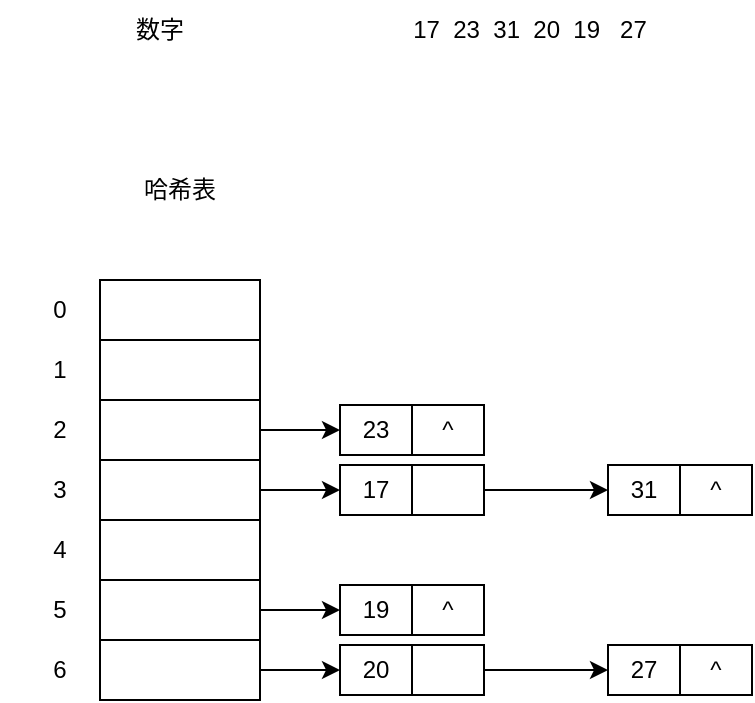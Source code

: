 <mxfile version="26.0.16">
  <diagram name="第 1 页" id="7dqLj7kYb6L5a32sJTY7">
    <mxGraphModel dx="1032" dy="769" grid="1" gridSize="10" guides="1" tooltips="1" connect="1" arrows="1" fold="1" page="1" pageScale="1" pageWidth="827" pageHeight="1169" math="0" shadow="0">
      <root>
        <mxCell id="0" />
        <mxCell id="1" parent="0" />
        <mxCell id="8Fs0rpjw77nQWcJVhjVn-1" value="" style="rounded=0;whiteSpace=wrap;html=1;" vertex="1" parent="1">
          <mxGeometry x="160" y="170" width="80" height="30" as="geometry" />
        </mxCell>
        <mxCell id="8Fs0rpjw77nQWcJVhjVn-2" value="哈希表" style="text;html=1;align=center;verticalAlign=middle;whiteSpace=wrap;rounded=0;" vertex="1" parent="1">
          <mxGeometry x="170" y="110" width="60" height="30" as="geometry" />
        </mxCell>
        <mxCell id="8Fs0rpjw77nQWcJVhjVn-3" value="" style="rounded=0;whiteSpace=wrap;html=1;" vertex="1" parent="1">
          <mxGeometry x="160" y="200" width="80" height="30" as="geometry" />
        </mxCell>
        <mxCell id="8Fs0rpjw77nQWcJVhjVn-4" value="0" style="text;html=1;align=center;verticalAlign=middle;whiteSpace=wrap;rounded=0;" vertex="1" parent="1">
          <mxGeometry x="110" y="170" width="60" height="30" as="geometry" />
        </mxCell>
        <mxCell id="8Fs0rpjw77nQWcJVhjVn-7" value="1" style="text;html=1;align=center;verticalAlign=middle;whiteSpace=wrap;rounded=0;" vertex="1" parent="1">
          <mxGeometry x="110" y="200" width="60" height="30" as="geometry" />
        </mxCell>
        <mxCell id="8Fs0rpjw77nQWcJVhjVn-35" style="edgeStyle=orthogonalEdgeStyle;rounded=0;orthogonalLoop=1;jettySize=auto;html=1;exitX=1;exitY=0.5;exitDx=0;exitDy=0;entryX=0;entryY=0.5;entryDx=0;entryDy=0;" edge="1" parent="1" source="8Fs0rpjw77nQWcJVhjVn-8" target="8Fs0rpjw77nQWcJVhjVn-23">
          <mxGeometry relative="1" as="geometry" />
        </mxCell>
        <mxCell id="8Fs0rpjw77nQWcJVhjVn-8" value="" style="rounded=0;whiteSpace=wrap;html=1;" vertex="1" parent="1">
          <mxGeometry x="160" y="230" width="80" height="30" as="geometry" />
        </mxCell>
        <mxCell id="8Fs0rpjw77nQWcJVhjVn-34" style="edgeStyle=orthogonalEdgeStyle;rounded=0;orthogonalLoop=1;jettySize=auto;html=1;exitX=1;exitY=0.5;exitDx=0;exitDy=0;entryX=0;entryY=0.5;entryDx=0;entryDy=0;" edge="1" parent="1" source="8Fs0rpjw77nQWcJVhjVn-9" target="8Fs0rpjw77nQWcJVhjVn-20">
          <mxGeometry relative="1" as="geometry" />
        </mxCell>
        <mxCell id="8Fs0rpjw77nQWcJVhjVn-9" value="" style="rounded=0;whiteSpace=wrap;html=1;" vertex="1" parent="1">
          <mxGeometry x="160" y="260" width="80" height="30" as="geometry" />
        </mxCell>
        <mxCell id="8Fs0rpjw77nQWcJVhjVn-10" value="2" style="text;html=1;align=center;verticalAlign=middle;whiteSpace=wrap;rounded=0;" vertex="1" parent="1">
          <mxGeometry x="110" y="230" width="60" height="30" as="geometry" />
        </mxCell>
        <mxCell id="8Fs0rpjw77nQWcJVhjVn-11" value="3" style="text;html=1;align=center;verticalAlign=middle;whiteSpace=wrap;rounded=0;" vertex="1" parent="1">
          <mxGeometry x="110" y="260" width="60" height="30" as="geometry" />
        </mxCell>
        <mxCell id="8Fs0rpjw77nQWcJVhjVn-12" value="" style="rounded=0;whiteSpace=wrap;html=1;" vertex="1" parent="1">
          <mxGeometry x="160" y="290" width="80" height="30" as="geometry" />
        </mxCell>
        <mxCell id="8Fs0rpjw77nQWcJVhjVn-32" style="edgeStyle=orthogonalEdgeStyle;rounded=0;orthogonalLoop=1;jettySize=auto;html=1;exitX=1;exitY=0.5;exitDx=0;exitDy=0;entryX=0;entryY=0.5;entryDx=0;entryDy=0;" edge="1" parent="1" source="8Fs0rpjw77nQWcJVhjVn-13" target="8Fs0rpjw77nQWcJVhjVn-30">
          <mxGeometry relative="1" as="geometry" />
        </mxCell>
        <mxCell id="8Fs0rpjw77nQWcJVhjVn-13" value="" style="rounded=0;whiteSpace=wrap;html=1;" vertex="1" parent="1">
          <mxGeometry x="160" y="320" width="80" height="30" as="geometry" />
        </mxCell>
        <mxCell id="8Fs0rpjw77nQWcJVhjVn-14" value="4" style="text;html=1;align=center;verticalAlign=middle;whiteSpace=wrap;rounded=0;" vertex="1" parent="1">
          <mxGeometry x="110" y="290" width="60" height="30" as="geometry" />
        </mxCell>
        <mxCell id="8Fs0rpjw77nQWcJVhjVn-15" value="5" style="text;html=1;align=center;verticalAlign=middle;whiteSpace=wrap;rounded=0;" vertex="1" parent="1">
          <mxGeometry x="110" y="320" width="60" height="30" as="geometry" />
        </mxCell>
        <mxCell id="8Fs0rpjw77nQWcJVhjVn-33" style="edgeStyle=orthogonalEdgeStyle;rounded=0;orthogonalLoop=1;jettySize=auto;html=1;exitX=1;exitY=0.5;exitDx=0;exitDy=0;entryX=0;entryY=0.5;entryDx=0;entryDy=0;" edge="1" parent="1" source="8Fs0rpjw77nQWcJVhjVn-16" target="8Fs0rpjw77nQWcJVhjVn-28">
          <mxGeometry relative="1" as="geometry" />
        </mxCell>
        <mxCell id="8Fs0rpjw77nQWcJVhjVn-16" value="" style="rounded=0;whiteSpace=wrap;html=1;" vertex="1" parent="1">
          <mxGeometry x="160" y="350" width="80" height="30" as="geometry" />
        </mxCell>
        <mxCell id="8Fs0rpjw77nQWcJVhjVn-17" value="6" style="text;html=1;align=center;verticalAlign=middle;whiteSpace=wrap;rounded=0;" vertex="1" parent="1">
          <mxGeometry x="110" y="350" width="60" height="30" as="geometry" />
        </mxCell>
        <mxCell id="8Fs0rpjw77nQWcJVhjVn-18" value="数字" style="text;html=1;align=center;verticalAlign=middle;whiteSpace=wrap;rounded=0;" vertex="1" parent="1">
          <mxGeometry x="160" y="30" width="60" height="30" as="geometry" />
        </mxCell>
        <mxCell id="8Fs0rpjw77nQWcJVhjVn-19" value="17&amp;nbsp; 23&amp;nbsp; 31&amp;nbsp; 20&amp;nbsp; 19&amp;nbsp; &amp;nbsp;27" style="text;html=1;align=center;verticalAlign=middle;whiteSpace=wrap;rounded=0;" vertex="1" parent="1">
          <mxGeometry x="270" y="30" width="210" height="30" as="geometry" />
        </mxCell>
        <mxCell id="8Fs0rpjw77nQWcJVhjVn-20" value="17" style="rounded=0;whiteSpace=wrap;html=1;" vertex="1" parent="1">
          <mxGeometry x="280" y="262.5" width="36" height="25" as="geometry" />
        </mxCell>
        <mxCell id="8Fs0rpjw77nQWcJVhjVn-27" style="edgeStyle=orthogonalEdgeStyle;rounded=0;orthogonalLoop=1;jettySize=auto;html=1;exitX=1;exitY=0.5;exitDx=0;exitDy=0;entryX=0;entryY=0.5;entryDx=0;entryDy=0;" edge="1" parent="1" source="8Fs0rpjw77nQWcJVhjVn-21" target="8Fs0rpjw77nQWcJVhjVn-25">
          <mxGeometry relative="1" as="geometry" />
        </mxCell>
        <mxCell id="8Fs0rpjw77nQWcJVhjVn-21" value="" style="rounded=0;whiteSpace=wrap;html=1;" vertex="1" parent="1">
          <mxGeometry x="316" y="262.5" width="36" height="25" as="geometry" />
        </mxCell>
        <mxCell id="8Fs0rpjw77nQWcJVhjVn-23" value="23" style="rounded=0;whiteSpace=wrap;html=1;" vertex="1" parent="1">
          <mxGeometry x="280" y="232.5" width="36" height="25" as="geometry" />
        </mxCell>
        <mxCell id="8Fs0rpjw77nQWcJVhjVn-24" value="^" style="rounded=0;whiteSpace=wrap;html=1;" vertex="1" parent="1">
          <mxGeometry x="316" y="232.5" width="36" height="25" as="geometry" />
        </mxCell>
        <mxCell id="8Fs0rpjw77nQWcJVhjVn-25" value="31" style="rounded=0;whiteSpace=wrap;html=1;" vertex="1" parent="1">
          <mxGeometry x="414" y="262.5" width="36" height="25" as="geometry" />
        </mxCell>
        <mxCell id="8Fs0rpjw77nQWcJVhjVn-26" value="^" style="rounded=0;whiteSpace=wrap;html=1;" vertex="1" parent="1">
          <mxGeometry x="450" y="262.5" width="36" height="25" as="geometry" />
        </mxCell>
        <mxCell id="8Fs0rpjw77nQWcJVhjVn-28" value="20" style="rounded=0;whiteSpace=wrap;html=1;" vertex="1" parent="1">
          <mxGeometry x="280" y="352.5" width="36" height="25" as="geometry" />
        </mxCell>
        <mxCell id="8Fs0rpjw77nQWcJVhjVn-38" style="edgeStyle=orthogonalEdgeStyle;rounded=0;orthogonalLoop=1;jettySize=auto;html=1;exitX=1;exitY=0.5;exitDx=0;exitDy=0;entryX=0;entryY=0.5;entryDx=0;entryDy=0;" edge="1" parent="1" source="8Fs0rpjw77nQWcJVhjVn-29" target="8Fs0rpjw77nQWcJVhjVn-36">
          <mxGeometry relative="1" as="geometry" />
        </mxCell>
        <mxCell id="8Fs0rpjw77nQWcJVhjVn-29" value="" style="rounded=0;whiteSpace=wrap;html=1;" vertex="1" parent="1">
          <mxGeometry x="316" y="352.5" width="36" height="25" as="geometry" />
        </mxCell>
        <mxCell id="8Fs0rpjw77nQWcJVhjVn-30" value="19" style="rounded=0;whiteSpace=wrap;html=1;" vertex="1" parent="1">
          <mxGeometry x="280" y="322.5" width="36" height="25" as="geometry" />
        </mxCell>
        <mxCell id="8Fs0rpjw77nQWcJVhjVn-31" value="^" style="rounded=0;whiteSpace=wrap;html=1;" vertex="1" parent="1">
          <mxGeometry x="316" y="322.5" width="36" height="25" as="geometry" />
        </mxCell>
        <mxCell id="8Fs0rpjw77nQWcJVhjVn-36" value="27" style="rounded=0;whiteSpace=wrap;html=1;" vertex="1" parent="1">
          <mxGeometry x="414" y="352.5" width="36" height="25" as="geometry" />
        </mxCell>
        <mxCell id="8Fs0rpjw77nQWcJVhjVn-37" value="^" style="rounded=0;whiteSpace=wrap;html=1;" vertex="1" parent="1">
          <mxGeometry x="450" y="352.5" width="36" height="25" as="geometry" />
        </mxCell>
      </root>
    </mxGraphModel>
  </diagram>
</mxfile>
